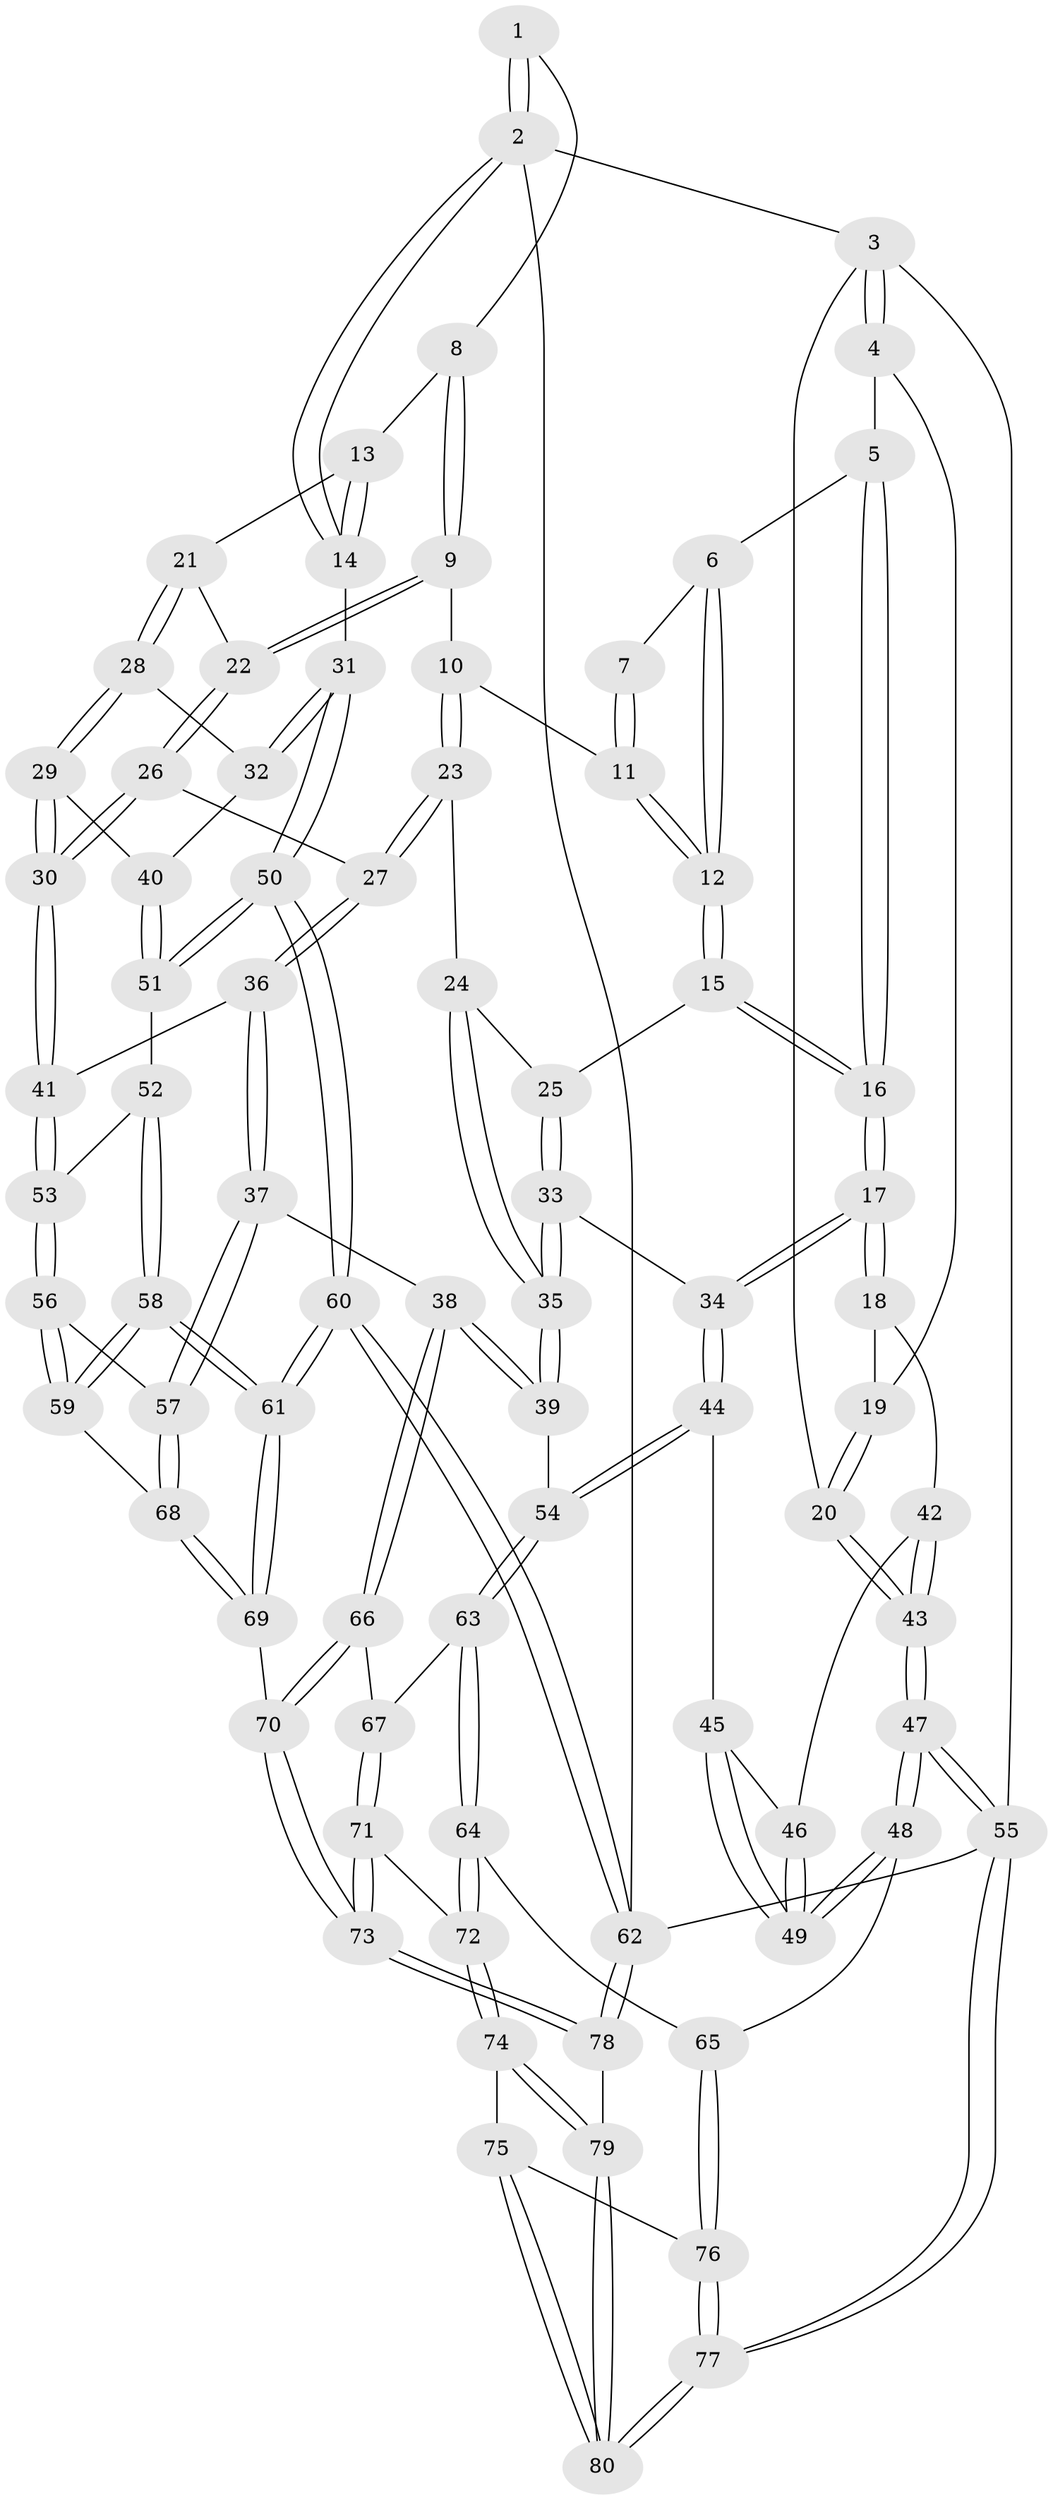 // Generated by graph-tools (version 1.1) at 2025/38/03/09/25 02:38:36]
// undirected, 80 vertices, 197 edges
graph export_dot {
graph [start="1"]
  node [color=gray90,style=filled];
  1 [pos="+0.7670468365748605+0"];
  2 [pos="+1+0"];
  3 [pos="+0+0"];
  4 [pos="+0.12409136660750561+0"];
  5 [pos="+0.17278129744938753+0"];
  6 [pos="+0.3669285878969327+0"];
  7 [pos="+0.5869261793547726+0"];
  8 [pos="+0.8018502984106545+0"];
  9 [pos="+0.7921670405832908+0.12542280283874868"];
  10 [pos="+0.6276481165414874+0.12383200034879208"];
  11 [pos="+0.59293651186308+0.07400860355993054"];
  12 [pos="+0.42177356217019263+0.14503737737224112"];
  13 [pos="+0.994134266363554+0.10861597166069692"];
  14 [pos="+1+0.05525771600610731"];
  15 [pos="+0.41007928400789917+0.17016170689912355"];
  16 [pos="+0.27790968926799+0.2315582035635588"];
  17 [pos="+0.27209273671591006+0.24013583481933018"];
  18 [pos="+0.19198147376564+0.24521115179472897"];
  19 [pos="+0.14235265322331778+0.14397071927865018"];
  20 [pos="+0+0"];
  21 [pos="+0.8584575442185594+0.16777442942679893"];
  22 [pos="+0.8051259032616117+0.14329093497020529"];
  23 [pos="+0.599141699619052+0.2571737228502593"];
  24 [pos="+0.5693507531867973+0.25818869032842473"];
  25 [pos="+0.5078709754671918+0.2457454910516226"];
  26 [pos="+0.717843092733461+0.27976300646395236"];
  27 [pos="+0.6127128886600012+0.2712534616388134"];
  28 [pos="+0.8646050581059381+0.18868417807986412"];
  29 [pos="+0.8227508246882913+0.3451646180502136"];
  30 [pos="+0.7867792319689395+0.3660759698226485"];
  31 [pos="+1+0.2795705712975507"];
  32 [pos="+0.9656218304517804+0.29885019555245323"];
  33 [pos="+0.4396884664880552+0.35360045294030545"];
  34 [pos="+0.30102653266650825+0.3158524821344044"];
  35 [pos="+0.4809289160871444+0.40441794092465067"];
  36 [pos="+0.6115867963409269+0.40777291293968154"];
  37 [pos="+0.5768280300344583+0.48700789632401636"];
  38 [pos="+0.5524252246007124+0.48770517860195367"];
  39 [pos="+0.4988140276299285+0.44986372665389524"];
  40 [pos="+0.9143568229607012+0.3478598795020202"];
  41 [pos="+0.7859224719613003+0.3693354930574285"];
  42 [pos="+0.137221921547338+0.2639621521045396"];
  43 [pos="+0+0.19709528567812595"];
  44 [pos="+0.2884518159038878+0.45227719812193834"];
  45 [pos="+0.14852304836087477+0.4520138774712501"];
  46 [pos="+0.13366282683154668+0.2866992823343455"];
  47 [pos="+0+0.5935908188640894"];
  48 [pos="+0+0.6035529801032697"];
  49 [pos="+0+0.5664563412337741"];
  50 [pos="+1+0.5954139301849678"];
  51 [pos="+0.9456867984135894+0.46174201183890207"];
  52 [pos="+0.8746026230821385+0.4706123334141179"];
  53 [pos="+0.7926575676873158+0.43484181452897736"];
  54 [pos="+0.30253293570015327+0.4803047129227946"];
  55 [pos="+0+1"];
  56 [pos="+0.7469113934981368+0.49845445964104984"];
  57 [pos="+0.5789365656147182+0.4886547286598708"];
  58 [pos="+0.8402493638064632+0.6453896393278469"];
  59 [pos="+0.7873537620576315+0.6168500021650772"];
  60 [pos="+1+1"];
  61 [pos="+1+1"];
  62 [pos="+1+1"];
  63 [pos="+0.3019436516779166+0.5549474150666874"];
  64 [pos="+0.230786952219034+0.6088698615030804"];
  65 [pos="+0+0.6358265132570997"];
  66 [pos="+0.4685650639194115+0.5897720927164719"];
  67 [pos="+0.3763594846856827+0.6089654912193114"];
  68 [pos="+0.6426857498947389+0.6549324421445897"];
  69 [pos="+0.5830319420500778+0.783062745271838"];
  70 [pos="+0.5747905527684981+0.7853831323460796"];
  71 [pos="+0.384205585486298+0.778820699477255"];
  72 [pos="+0.290924893420214+0.8213574673566136"];
  73 [pos="+0.5392141033107033+0.8097081674247602"];
  74 [pos="+0.27794067231922776+0.834889864346577"];
  75 [pos="+0.21200733917178508+0.8544662871729222"];
  76 [pos="+0.16771399134629386+0.8633612716619186"];
  77 [pos="+0+1"];
  78 [pos="+0.4860741641604542+1"];
  79 [pos="+0.4775826856327118+1"];
  80 [pos="+0.37380508182597194+1"];
  1 -- 2;
  1 -- 2;
  1 -- 8;
  2 -- 3;
  2 -- 14;
  2 -- 14;
  2 -- 62;
  3 -- 4;
  3 -- 4;
  3 -- 20;
  3 -- 55;
  4 -- 5;
  4 -- 19;
  5 -- 6;
  5 -- 16;
  5 -- 16;
  6 -- 7;
  6 -- 12;
  6 -- 12;
  7 -- 11;
  7 -- 11;
  8 -- 9;
  8 -- 9;
  8 -- 13;
  9 -- 10;
  9 -- 22;
  9 -- 22;
  10 -- 11;
  10 -- 23;
  10 -- 23;
  11 -- 12;
  11 -- 12;
  12 -- 15;
  12 -- 15;
  13 -- 14;
  13 -- 14;
  13 -- 21;
  14 -- 31;
  15 -- 16;
  15 -- 16;
  15 -- 25;
  16 -- 17;
  16 -- 17;
  17 -- 18;
  17 -- 18;
  17 -- 34;
  17 -- 34;
  18 -- 19;
  18 -- 42;
  19 -- 20;
  19 -- 20;
  20 -- 43;
  20 -- 43;
  21 -- 22;
  21 -- 28;
  21 -- 28;
  22 -- 26;
  22 -- 26;
  23 -- 24;
  23 -- 27;
  23 -- 27;
  24 -- 25;
  24 -- 35;
  24 -- 35;
  25 -- 33;
  25 -- 33;
  26 -- 27;
  26 -- 30;
  26 -- 30;
  27 -- 36;
  27 -- 36;
  28 -- 29;
  28 -- 29;
  28 -- 32;
  29 -- 30;
  29 -- 30;
  29 -- 40;
  30 -- 41;
  30 -- 41;
  31 -- 32;
  31 -- 32;
  31 -- 50;
  31 -- 50;
  32 -- 40;
  33 -- 34;
  33 -- 35;
  33 -- 35;
  34 -- 44;
  34 -- 44;
  35 -- 39;
  35 -- 39;
  36 -- 37;
  36 -- 37;
  36 -- 41;
  37 -- 38;
  37 -- 57;
  37 -- 57;
  38 -- 39;
  38 -- 39;
  38 -- 66;
  38 -- 66;
  39 -- 54;
  40 -- 51;
  40 -- 51;
  41 -- 53;
  41 -- 53;
  42 -- 43;
  42 -- 43;
  42 -- 46;
  43 -- 47;
  43 -- 47;
  44 -- 45;
  44 -- 54;
  44 -- 54;
  45 -- 46;
  45 -- 49;
  45 -- 49;
  46 -- 49;
  46 -- 49;
  47 -- 48;
  47 -- 48;
  47 -- 55;
  47 -- 55;
  48 -- 49;
  48 -- 49;
  48 -- 65;
  50 -- 51;
  50 -- 51;
  50 -- 60;
  50 -- 60;
  51 -- 52;
  52 -- 53;
  52 -- 58;
  52 -- 58;
  53 -- 56;
  53 -- 56;
  54 -- 63;
  54 -- 63;
  55 -- 77;
  55 -- 77;
  55 -- 62;
  56 -- 57;
  56 -- 59;
  56 -- 59;
  57 -- 68;
  57 -- 68;
  58 -- 59;
  58 -- 59;
  58 -- 61;
  58 -- 61;
  59 -- 68;
  60 -- 61;
  60 -- 61;
  60 -- 62;
  60 -- 62;
  61 -- 69;
  61 -- 69;
  62 -- 78;
  62 -- 78;
  63 -- 64;
  63 -- 64;
  63 -- 67;
  64 -- 65;
  64 -- 72;
  64 -- 72;
  65 -- 76;
  65 -- 76;
  66 -- 67;
  66 -- 70;
  66 -- 70;
  67 -- 71;
  67 -- 71;
  68 -- 69;
  68 -- 69;
  69 -- 70;
  70 -- 73;
  70 -- 73;
  71 -- 72;
  71 -- 73;
  71 -- 73;
  72 -- 74;
  72 -- 74;
  73 -- 78;
  73 -- 78;
  74 -- 75;
  74 -- 79;
  74 -- 79;
  75 -- 76;
  75 -- 80;
  75 -- 80;
  76 -- 77;
  76 -- 77;
  77 -- 80;
  77 -- 80;
  78 -- 79;
  79 -- 80;
  79 -- 80;
}
